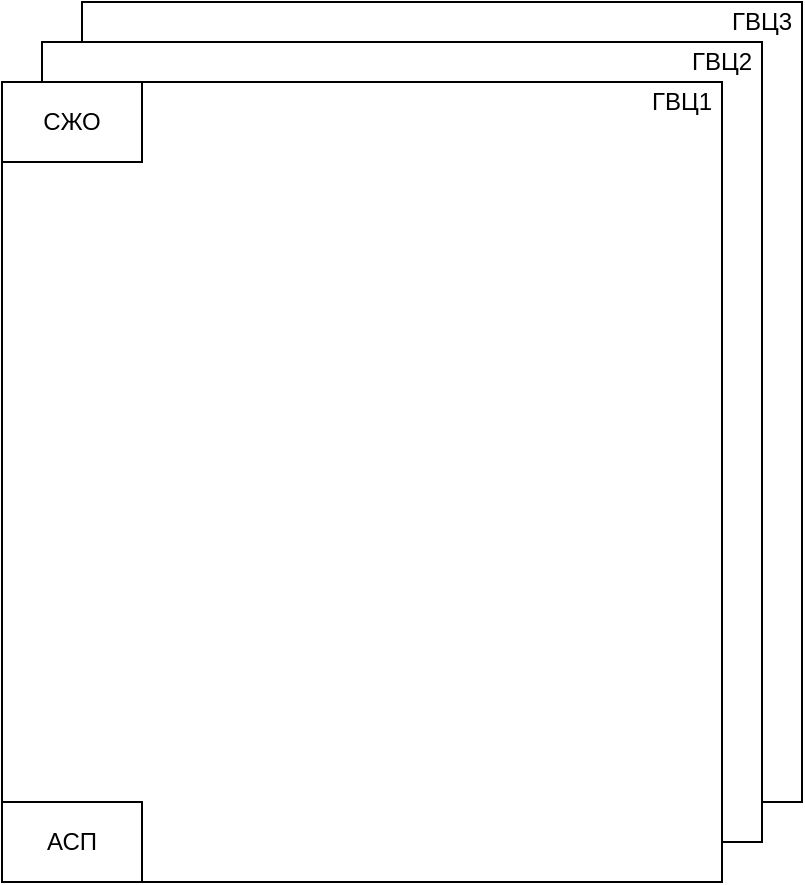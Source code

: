 <mxfile version="14.5.8" type="github">
  <diagram name="Page-1" id="5f0bae14-7c28-e335-631c-24af17079c00">
    <mxGraphModel dx="1502" dy="604" grid="1" gridSize="10" guides="1" tooltips="1" connect="1" arrows="1" fold="1" page="1" pageScale="1" pageWidth="1100" pageHeight="850" background="#ffffff" math="0" shadow="0">
      <root>
        <mxCell id="0" />
        <mxCell id="1" parent="0" />
        <mxCell id="ngJWHtQWBfCgf-anMFrI-11" value="" style="rounded=0;whiteSpace=wrap;html=1;" vertex="1" parent="1">
          <mxGeometry x="520" y="80" width="360" height="400" as="geometry" />
        </mxCell>
        <mxCell id="ngJWHtQWBfCgf-anMFrI-12" value="" style="rounded=0;whiteSpace=wrap;html=1;" vertex="1" parent="1">
          <mxGeometry x="500" y="100" width="360" height="400" as="geometry" />
        </mxCell>
        <mxCell id="ngJWHtQWBfCgf-anMFrI-13" value="" style="rounded=0;whiteSpace=wrap;html=1;" vertex="1" parent="1">
          <mxGeometry x="480" y="120" width="360" height="400" as="geometry" />
        </mxCell>
        <mxCell id="ngJWHtQWBfCgf-anMFrI-15" value="ГВЦ1" style="text;html=1;strokeColor=none;fillColor=none;align=center;verticalAlign=middle;whiteSpace=wrap;rounded=0;" vertex="1" parent="1">
          <mxGeometry x="800" y="120" width="40" height="20" as="geometry" />
        </mxCell>
        <mxCell id="ngJWHtQWBfCgf-anMFrI-17" value="ГВЦ2" style="text;html=1;strokeColor=none;fillColor=none;align=center;verticalAlign=middle;whiteSpace=wrap;rounded=0;" vertex="1" parent="1">
          <mxGeometry x="820" y="100" width="40" height="20" as="geometry" />
        </mxCell>
        <mxCell id="ngJWHtQWBfCgf-anMFrI-18" value="ГВЦ3" style="text;html=1;strokeColor=none;fillColor=none;align=center;verticalAlign=middle;whiteSpace=wrap;rounded=0;" vertex="1" parent="1">
          <mxGeometry x="840" y="80" width="40" height="20" as="geometry" />
        </mxCell>
        <mxCell id="ngJWHtQWBfCgf-anMFrI-20" value="АСП" style="rounded=0;whiteSpace=wrap;html=1;" vertex="1" parent="1">
          <mxGeometry x="480" y="480" width="70" height="40" as="geometry" />
        </mxCell>
        <mxCell id="ngJWHtQWBfCgf-anMFrI-21" value="СЖО" style="rounded=0;whiteSpace=wrap;html=1;" vertex="1" parent="1">
          <mxGeometry x="480" y="120" width="70" height="40" as="geometry" />
        </mxCell>
      </root>
    </mxGraphModel>
  </diagram>
</mxfile>
